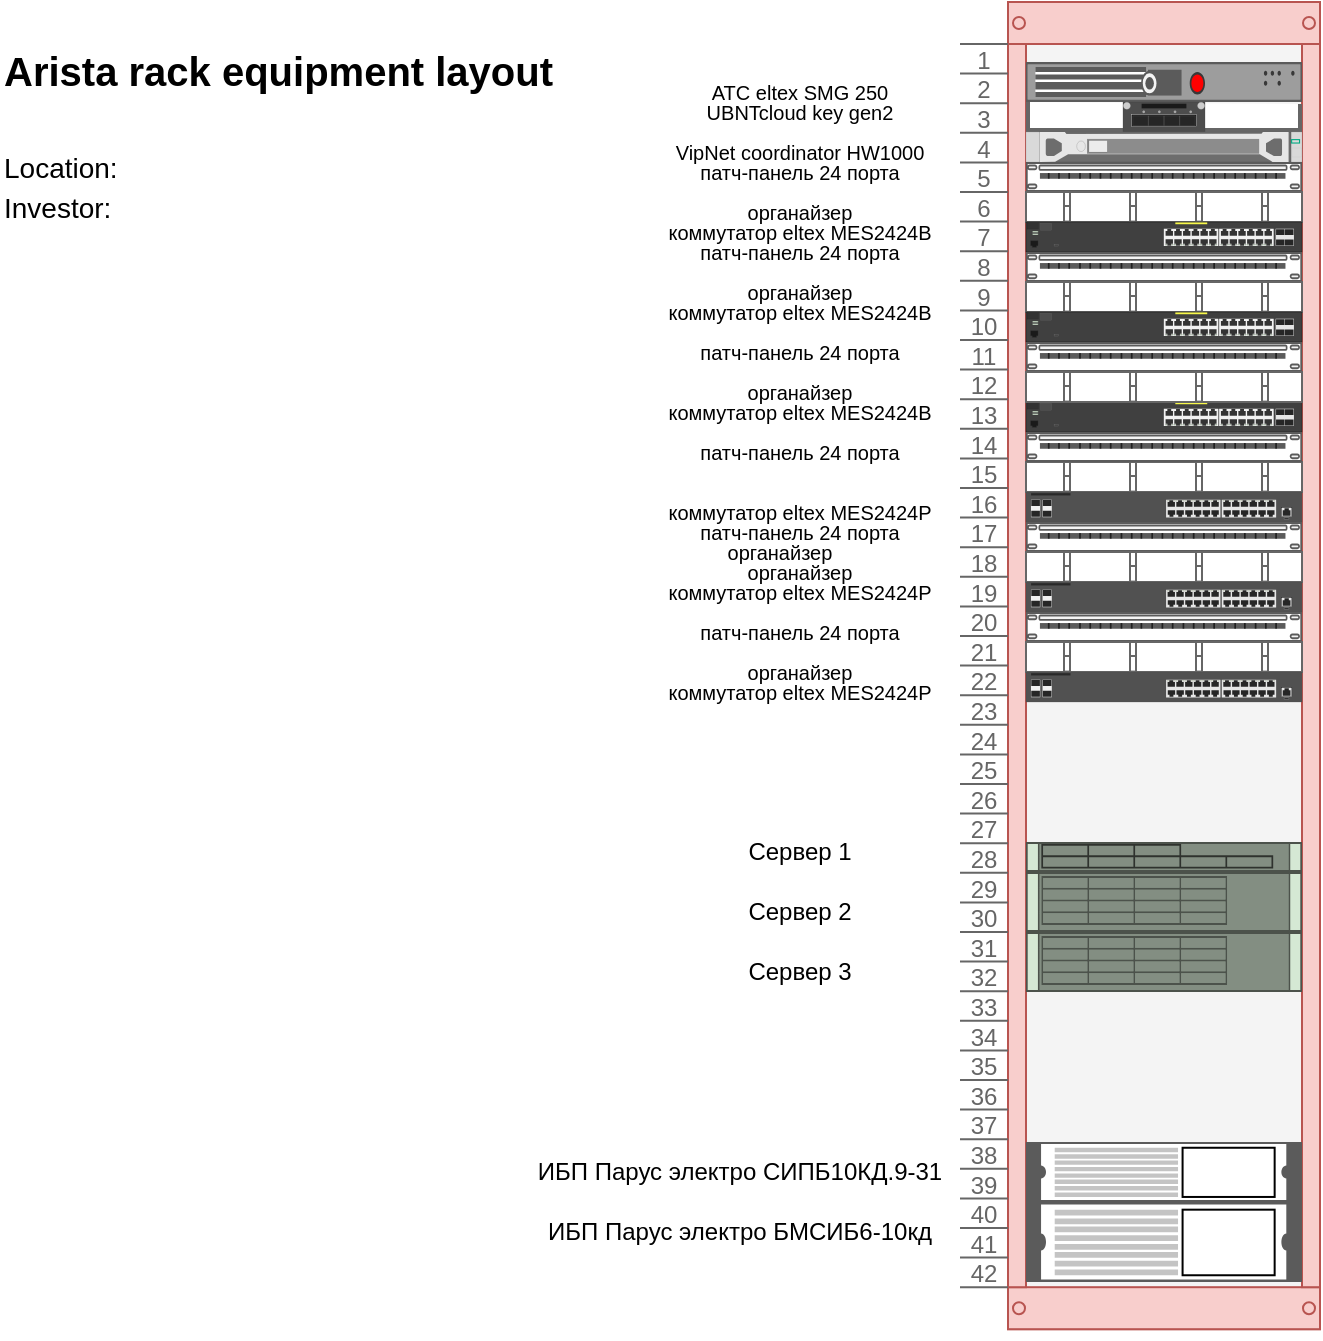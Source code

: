 <mxfile version="22.0.3" type="github">
  <diagram id="l2aKFoh6-Bn0gOPZ2l0T" name="Page-1">
    <mxGraphModel dx="791" dy="417" grid="1" gridSize="10" guides="1" tooltips="1" connect="1" arrows="1" fold="1" page="1" pageScale="1" pageWidth="1169" pageHeight="827" math="0" shadow="0">
      <root>
        <mxCell id="0" />
        <mxCell id="1" parent="0" />
        <mxCell id="mpq5AgpwV83IM184FDqD-40" value="Arista rack equipment layout" style="text;html=1;resizable=1;points=[];autosize=0;align=left;verticalAlign=top;spacingTop=-4;fontSize=20;fontStyle=1" parent="1" vertex="1">
          <mxGeometry x="40" y="40" width="580" height="30" as="geometry" />
        </mxCell>
        <mxCell id="mpq5AgpwV83IM184FDqD-41" value="Location:" style="text;html=1;resizable=1;points=[];autosize=0;align=left;verticalAlign=middle;spacingTop=-4;fontSize=14;fontStyle=0" parent="1" vertex="1">
          <mxGeometry x="40" y="100" width="580" height="10" as="geometry" />
        </mxCell>
        <mxCell id="mpq5AgpwV83IM184FDqD-42" value="Investor:" style="text;html=1;resizable=1;points=[];autosize=0;align=left;verticalAlign=middle;spacingTop=-4;fontSize=14;fontStyle=0" parent="1" vertex="1">
          <mxGeometry x="40" y="110" width="580" height="30" as="geometry" />
        </mxCell>
        <mxCell id="NhcDqB4aRzfar5cejF2m-3" value="" style="strokeColor=#b85450;html=1;verticalLabelPosition=bottom;labelBackgroundColor=default;verticalAlign=top;outlineConnect=0;shadow=0;dashed=0;shape=mxgraph.rackGeneral.rackCabinet3;fillColor2=#f4f4f4;container=1;collapsible=0;childLayout=rack;allowGaps=1;marginLeft=33;marginRight=9;marginTop=21;marginBottom=22;textColor=#666666;numDisp=ascend;fillColor=#f8cecc;" vertex="1" parent="1">
          <mxGeometry x="520" y="20" width="180" height="668" as="geometry" />
        </mxCell>
        <mxCell id="NhcDqB4aRzfar5cejF2m-58" value="" style="strokeColor=#666666;html=1;labelPosition=right;align=left;spacingLeft=15;shadow=0;dashed=0;outlineConnect=0;shape=mxgraph.rack.f5.arx_500;" vertex="1" parent="NhcDqB4aRzfar5cejF2m-3">
          <mxGeometry x="33" y="30" width="138" height="20" as="geometry" />
        </mxCell>
        <mxCell id="NhcDqB4aRzfar5cejF2m-56" value="" style="strokeColor=#666666;html=1;labelPosition=right;align=left;spacingLeft=15;shadow=0;dashed=0;outlineConnect=0;shape=mxgraph.rackGeneral.shelf;container=1;collapsible=0" vertex="1" parent="NhcDqB4aRzfar5cejF2m-3">
          <mxGeometry x="33" y="50" width="138" height="15" as="geometry" />
        </mxCell>
        <mxCell id="NhcDqB4aRzfar5cejF2m-57" value="" style="html=1;verticalLabelPosition=bottom;verticalAlign=top;outlineConnect=0;shadow=0;dashed=0;shape=mxgraph.rack.hpe_aruba.switches.jl083a_3810m_2930m_4_port_10gbe_sfpplus_module;" vertex="1" parent="NhcDqB4aRzfar5cejF2m-56">
          <mxGeometry x="48.5" width="41" height="15" as="geometry" />
        </mxCell>
        <mxCell id="NhcDqB4aRzfar5cejF2m-54" value="" style="html=1;verticalLabelPosition=bottom;verticalAlign=top;outlineConnect=0;shadow=0;dashed=0;shape=mxgraph.rack.hpe_aruba.security.aruba_clearpass_c3000_front;movable=1;resizable=1;rotatable=1;deletable=1;editable=1;locked=0;connectable=1;fillColor=#d80073;strokeColor=#A50040;fontColor=#ffffff;" vertex="1" parent="NhcDqB4aRzfar5cejF2m-3">
          <mxGeometry x="33" y="65" width="138" height="15" as="geometry" />
        </mxCell>
        <mxCell id="NhcDqB4aRzfar5cejF2m-10" value="" style="strokeColor=#666666;html=1;labelPosition=right;align=left;spacingLeft=15;shadow=0;dashed=0;outlineConnect=0;shape=mxgraph.rack.general.cat5e_rack_mount_patch_panel_24_ports;" vertex="1" parent="NhcDqB4aRzfar5cejF2m-3">
          <mxGeometry x="33" y="80" width="138" height="15" as="geometry" />
        </mxCell>
        <mxCell id="NhcDqB4aRzfar5cejF2m-12" value="" style="strokeColor=#666666;html=1;labelPosition=right;align=left;spacingLeft=15;shadow=0;dashed=0;outlineConnect=0;shape=mxgraph.rackGeneral.horCableDuct;" vertex="1" parent="NhcDqB4aRzfar5cejF2m-3">
          <mxGeometry x="33" y="95" width="138" height="15" as="geometry" />
        </mxCell>
        <mxCell id="NhcDqB4aRzfar5cejF2m-7" value="ячсячс" style="html=1;verticalLabelPosition=bottom;verticalAlign=top;outlineConnect=0;shadow=0;dashed=0;shape=mxgraph.rack.hpe_aruba.switches.j9773a_2530_24g_poeplus_switch;" vertex="1" parent="NhcDqB4aRzfar5cejF2m-3">
          <mxGeometry x="33" y="110" width="138" height="15" as="geometry" />
        </mxCell>
        <mxCell id="NhcDqB4aRzfar5cejF2m-13" value="" style="strokeColor=#666666;html=1;labelPosition=right;align=left;spacingLeft=15;shadow=0;dashed=0;outlineConnect=0;shape=mxgraph.rack.general.cat5e_rack_mount_patch_panel_24_ports;" vertex="1" parent="NhcDqB4aRzfar5cejF2m-3">
          <mxGeometry x="33" y="125" width="138" height="15" as="geometry" />
        </mxCell>
        <mxCell id="NhcDqB4aRzfar5cejF2m-14" value="" style="strokeColor=#666666;html=1;labelPosition=right;align=left;spacingLeft=15;shadow=0;dashed=0;outlineConnect=0;shape=mxgraph.rackGeneral.horCableDuct;" vertex="1" parent="NhcDqB4aRzfar5cejF2m-3">
          <mxGeometry x="33" y="140" width="138" height="15" as="geometry" />
        </mxCell>
        <mxCell id="NhcDqB4aRzfar5cejF2m-15" value="" style="html=1;verticalLabelPosition=bottom;verticalAlign=top;outlineConnect=0;shadow=0;dashed=0;shape=mxgraph.rack.hpe_aruba.switches.j9773a_2530_24g_poeplus_switch;" vertex="1" parent="NhcDqB4aRzfar5cejF2m-3">
          <mxGeometry x="33" y="155" width="138" height="15" as="geometry" />
        </mxCell>
        <mxCell id="NhcDqB4aRzfar5cejF2m-16" value="" style="strokeColor=#666666;html=1;labelPosition=right;align=left;spacingLeft=15;shadow=0;dashed=0;outlineConnect=0;shape=mxgraph.rack.general.cat5e_rack_mount_patch_panel_24_ports;" vertex="1" parent="NhcDqB4aRzfar5cejF2m-3">
          <mxGeometry x="33" y="170" width="138" height="15" as="geometry" />
        </mxCell>
        <mxCell id="NhcDqB4aRzfar5cejF2m-18" value="" style="html=1;verticalLabelPosition=bottom;verticalAlign=top;outlineConnect=0;shadow=0;dashed=0;shape=mxgraph.rack.hpe_aruba.switches.j9773a_2530_24g_poeplus_switch;" vertex="1" parent="NhcDqB4aRzfar5cejF2m-3">
          <mxGeometry x="33" y="200" width="138" height="15" as="geometry" />
        </mxCell>
        <mxCell id="NhcDqB4aRzfar5cejF2m-17" value="" style="strokeColor=#666666;html=1;labelPosition=right;align=left;spacingLeft=15;shadow=0;dashed=0;outlineConnect=0;shape=mxgraph.rackGeneral.horCableDuct;" vertex="1" parent="NhcDqB4aRzfar5cejF2m-3">
          <mxGeometry x="33" y="185" width="138" height="15" as="geometry" />
        </mxCell>
        <mxCell id="NhcDqB4aRzfar5cejF2m-20" value="" style="strokeColor=#666666;html=1;labelPosition=right;align=left;spacingLeft=15;shadow=0;dashed=0;outlineConnect=0;shape=mxgraph.rackGeneral.horCableDuct;" vertex="1" parent="NhcDqB4aRzfar5cejF2m-3">
          <mxGeometry x="33" y="230" width="138" height="15" as="geometry" />
        </mxCell>
        <mxCell id="NhcDqB4aRzfar5cejF2m-19" value="" style="strokeColor=#666666;html=1;labelPosition=right;align=left;spacingLeft=15;shadow=0;dashed=0;outlineConnect=0;shape=mxgraph.rack.general.cat5e_rack_mount_patch_panel_24_ports;" vertex="1" parent="NhcDqB4aRzfar5cejF2m-3">
          <mxGeometry x="33" y="215" width="138" height="15" as="geometry" />
        </mxCell>
        <mxCell id="NhcDqB4aRzfar5cejF2m-8" value="" style="html=1;verticalLabelPosition=bottom;verticalAlign=top;outlineConnect=0;shadow=0;dashed=0;shape=mxgraph.rack.hpe_aruba.switches.jl255a_aruba_2930f_24g_poeplus_4sfpplus_switch;" vertex="1" parent="NhcDqB4aRzfar5cejF2m-3">
          <mxGeometry x="33" y="245" width="138" height="15" as="geometry" />
        </mxCell>
        <mxCell id="NhcDqB4aRzfar5cejF2m-22" value="" style="strokeColor=#666666;html=1;labelPosition=right;align=left;spacingLeft=15;shadow=0;dashed=0;outlineConnect=0;shape=mxgraph.rack.general.cat5e_rack_mount_patch_panel_24_ports;" vertex="1" parent="NhcDqB4aRzfar5cejF2m-3">
          <mxGeometry x="33" y="260" width="138" height="15" as="geometry" />
        </mxCell>
        <mxCell id="NhcDqB4aRzfar5cejF2m-21" value="" style="strokeColor=#666666;html=1;labelPosition=right;align=left;spacingLeft=15;shadow=0;dashed=0;outlineConnect=0;shape=mxgraph.rackGeneral.horCableDuct;" vertex="1" parent="NhcDqB4aRzfar5cejF2m-3">
          <mxGeometry x="33" y="275" width="138" height="15" as="geometry" />
        </mxCell>
        <mxCell id="NhcDqB4aRzfar5cejF2m-23" value="" style="html=1;verticalLabelPosition=bottom;verticalAlign=top;outlineConnect=0;shadow=0;dashed=0;shape=mxgraph.rack.hpe_aruba.switches.jl255a_aruba_2930f_24g_poeplus_4sfpplus_switch;" vertex="1" parent="NhcDqB4aRzfar5cejF2m-3">
          <mxGeometry x="33" y="290" width="138" height="15" as="geometry" />
        </mxCell>
        <mxCell id="NhcDqB4aRzfar5cejF2m-25" value="" style="strokeColor=#666666;html=1;labelPosition=right;align=left;spacingLeft=15;shadow=0;dashed=0;outlineConnect=0;shape=mxgraph.rack.general.cat5e_rack_mount_patch_panel_24_ports;" vertex="1" parent="NhcDqB4aRzfar5cejF2m-3">
          <mxGeometry x="33" y="305" width="138" height="15" as="geometry" />
        </mxCell>
        <mxCell id="NhcDqB4aRzfar5cejF2m-24" value="" style="strokeColor=#666666;html=1;labelPosition=right;align=left;spacingLeft=15;shadow=0;dashed=0;outlineConnect=0;shape=mxgraph.rackGeneral.horCableDuct;" vertex="1" parent="NhcDqB4aRzfar5cejF2m-3">
          <mxGeometry x="33" y="320" width="138" height="15" as="geometry" />
        </mxCell>
        <mxCell id="NhcDqB4aRzfar5cejF2m-26" value="" style="html=1;verticalLabelPosition=bottom;verticalAlign=top;outlineConnect=0;shadow=0;dashed=0;shape=mxgraph.rack.hpe_aruba.switches.jl255a_aruba_2930f_24g_poeplus_4sfpplus_switch;" vertex="1" parent="NhcDqB4aRzfar5cejF2m-3">
          <mxGeometry x="33" y="335" width="138" height="15" as="geometry" />
        </mxCell>
        <mxCell id="NhcDqB4aRzfar5cejF2m-27" value="" style="shape=mxgraph.rack.hp.hp_proliant_dl360p_g8;html=1;labelPosition=right;align=left;spacingLeft=15;dashed=0;shadow=0;fillColor=#d5e8d4;strokeColor=#82b366;" vertex="1" parent="NhcDqB4aRzfar5cejF2m-3">
          <mxGeometry x="33" y="420" width="138" height="15" as="geometry" />
        </mxCell>
        <mxCell id="NhcDqB4aRzfar5cejF2m-28" value="" style="shape=mxgraph.rack.hp.hp_proliant_dl380p_g8;html=1;labelPosition=right;align=left;spacingLeft=15;dashed=0;shadow=0;fillColor=#d5e8d4;strokeColor=#82b366;" vertex="1" parent="NhcDqB4aRzfar5cejF2m-3">
          <mxGeometry x="33" y="435" width="138" height="30" as="geometry" />
        </mxCell>
        <mxCell id="NhcDqB4aRzfar5cejF2m-53" value="" style="shape=mxgraph.rack.hp.hp_proliant_dl380p_g8;html=1;labelPosition=right;align=left;spacingLeft=15;dashed=0;shadow=0;fillColor=#d5e8d4;strokeColor=#82b366;" vertex="1" parent="NhcDqB4aRzfar5cejF2m-3">
          <mxGeometry x="33" y="465" width="138" height="30" as="geometry" />
        </mxCell>
        <mxCell id="NhcDqB4aRzfar5cejF2m-6" value="" style="shape=mxgraph.rack.apc.apc_smart_ups_1000-3000_va_2u;html=1;labelPosition=right;align=left;spacingLeft=15;dashed=0;shadow=0;fillColor=#ffffff;" vertex="1" parent="NhcDqB4aRzfar5cejF2m-3">
          <mxGeometry x="33" y="570" width="138" height="30" as="geometry" />
        </mxCell>
        <mxCell id="NhcDqB4aRzfar5cejF2m-5" value="" style="shape=mxgraph.rack.apc.apc_smart_ups_1000-3000_va_2u;html=1;labelPosition=right;align=left;spacingLeft=15;dashed=0;shadow=0;fillColor=#ffffff;" vertex="1" parent="NhcDqB4aRzfar5cejF2m-3">
          <mxGeometry x="33" y="600" width="138" height="40" as="geometry" />
        </mxCell>
        <mxCell id="NhcDqB4aRzfar5cejF2m-59" value="&lt;div style=&quot;font-size: 11px;&quot;&gt;&lt;font style=&quot;font-size: 10px;&quot;&gt;АТС eltex SMG 250&lt;/font&gt;&lt;/div&gt;" style="text;html=1;strokeColor=none;fillColor=none;align=center;verticalAlign=middle;whiteSpace=wrap;rounded=0;" vertex="1" parent="1">
          <mxGeometry x="340" y="60" width="200" height="10" as="geometry" />
        </mxCell>
        <mxCell id="NhcDqB4aRzfar5cejF2m-60" value="&lt;div style=&quot;font-size: 11px;&quot;&gt;&lt;font style=&quot;font-size: 10px;&quot;&gt;UBNTcloud key gen2&lt;/font&gt;&lt;/div&gt;" style="text;html=1;strokeColor=none;fillColor=none;align=center;verticalAlign=middle;whiteSpace=wrap;rounded=0;" vertex="1" parent="1">
          <mxGeometry x="340" y="70" width="200" height="10" as="geometry" />
        </mxCell>
        <mxCell id="NhcDqB4aRzfar5cejF2m-61" value="&lt;div style=&quot;font-size: 11px;&quot;&gt;&lt;font style=&quot;font-size: 10px;&quot;&gt;VipNet coordinator HW1000&lt;/font&gt;&lt;/div&gt;" style="text;html=1;strokeColor=none;fillColor=none;align=center;verticalAlign=middle;whiteSpace=wrap;rounded=0;" vertex="1" parent="1">
          <mxGeometry x="340" y="90" width="200" height="10" as="geometry" />
        </mxCell>
        <mxCell id="NhcDqB4aRzfar5cejF2m-62" value="&lt;div style=&quot;font-size: 11px;&quot;&gt;&lt;font style=&quot;font-size: 10px;&quot;&gt;патч-панель 24 порта&lt;/font&gt;&lt;/div&gt;" style="text;html=1;strokeColor=none;fillColor=none;align=center;verticalAlign=middle;whiteSpace=wrap;rounded=0;" vertex="1" parent="1">
          <mxGeometry x="340" y="100" width="200" height="10" as="geometry" />
        </mxCell>
        <mxCell id="NhcDqB4aRzfar5cejF2m-64" value="&lt;div style=&quot;font-size: 11px;&quot;&gt;&lt;font style=&quot;font-size: 10px;&quot;&gt;органайзер&lt;/font&gt;&lt;/div&gt;" style="text;html=1;strokeColor=none;fillColor=none;align=center;verticalAlign=middle;whiteSpace=wrap;rounded=0;" vertex="1" parent="1">
          <mxGeometry x="340" y="120" width="200" height="10" as="geometry" />
        </mxCell>
        <mxCell id="NhcDqB4aRzfar5cejF2m-65" value="&lt;div style=&quot;font-size: 11px;&quot;&gt;&lt;font style=&quot;font-size: 10px;&quot;&gt;коммутатор eltex MES2424B&lt;/font&gt;&lt;/div&gt;" style="text;html=1;strokeColor=none;fillColor=none;align=center;verticalAlign=middle;whiteSpace=wrap;rounded=0;" vertex="1" parent="1">
          <mxGeometry x="340" y="130" width="200" height="10" as="geometry" />
        </mxCell>
        <mxCell id="NhcDqB4aRzfar5cejF2m-66" value="&lt;div style=&quot;font-size: 11px;&quot;&gt;&lt;font style=&quot;font-size: 10px;&quot;&gt;патч-панель 24 порта&lt;/font&gt;&lt;/div&gt;" style="text;html=1;strokeColor=none;fillColor=none;align=center;verticalAlign=middle;whiteSpace=wrap;rounded=0;" vertex="1" parent="1">
          <mxGeometry x="340" y="140" width="200" height="10" as="geometry" />
        </mxCell>
        <mxCell id="NhcDqB4aRzfar5cejF2m-67" value="&lt;div style=&quot;font-size: 11px;&quot;&gt;&lt;font style=&quot;font-size: 10px;&quot;&gt;органайзер&lt;/font&gt;&lt;/div&gt;" style="text;html=1;strokeColor=none;fillColor=none;align=center;verticalAlign=middle;whiteSpace=wrap;rounded=0;" vertex="1" parent="1">
          <mxGeometry x="340" y="160" width="200" height="10" as="geometry" />
        </mxCell>
        <mxCell id="NhcDqB4aRzfar5cejF2m-68" value="&lt;div style=&quot;font-size: 11px;&quot;&gt;&lt;font style=&quot;font-size: 10px;&quot;&gt;коммутатор eltex MES2424B&lt;/font&gt;&lt;/div&gt;" style="text;html=1;strokeColor=none;fillColor=none;align=center;verticalAlign=middle;whiteSpace=wrap;rounded=0;" vertex="1" parent="1">
          <mxGeometry x="340" y="170" width="200" height="10" as="geometry" />
        </mxCell>
        <mxCell id="NhcDqB4aRzfar5cejF2m-69" value="&lt;div style=&quot;font-size: 11px;&quot;&gt;&lt;font style=&quot;font-size: 10px;&quot;&gt;патч-панель 24 порта&lt;/font&gt;&lt;/div&gt;" style="text;html=1;strokeColor=none;fillColor=none;align=center;verticalAlign=middle;whiteSpace=wrap;rounded=0;" vertex="1" parent="1">
          <mxGeometry x="340" y="190" width="200" height="10" as="geometry" />
        </mxCell>
        <mxCell id="NhcDqB4aRzfar5cejF2m-70" value="&lt;div style=&quot;font-size: 11px;&quot;&gt;&lt;font style=&quot;font-size: 10px;&quot;&gt;органайзер&lt;/font&gt;&lt;/div&gt;" style="text;html=1;strokeColor=none;fillColor=none;align=center;verticalAlign=middle;whiteSpace=wrap;rounded=0;" vertex="1" parent="1">
          <mxGeometry x="340" y="210" width="200" height="10" as="geometry" />
        </mxCell>
        <mxCell id="NhcDqB4aRzfar5cejF2m-71" value="&lt;div style=&quot;font-size: 11px;&quot;&gt;&lt;font style=&quot;font-size: 10px;&quot;&gt;коммутатор eltex MES2424B&lt;/font&gt;&lt;/div&gt;" style="text;html=1;strokeColor=none;fillColor=none;align=center;verticalAlign=middle;whiteSpace=wrap;rounded=0;" vertex="1" parent="1">
          <mxGeometry x="340" y="220" width="200" height="10" as="geometry" />
        </mxCell>
        <mxCell id="NhcDqB4aRzfar5cejF2m-72" value="&lt;div style=&quot;font-size: 11px;&quot;&gt;&lt;font style=&quot;font-size: 10px;&quot;&gt;патч-панель 24 порта&lt;/font&gt;&lt;/div&gt;" style="text;html=1;strokeColor=none;fillColor=none;align=center;verticalAlign=middle;whiteSpace=wrap;rounded=0;" vertex="1" parent="1">
          <mxGeometry x="340" y="240" width="200" height="10" as="geometry" />
        </mxCell>
        <mxCell id="NhcDqB4aRzfar5cejF2m-73" value="&lt;div style=&quot;font-size: 11px;&quot;&gt;&lt;font style=&quot;font-size: 10px;&quot;&gt;органайзер&lt;/font&gt;&lt;/div&gt;" style="text;html=1;strokeColor=none;fillColor=none;align=center;verticalAlign=middle;whiteSpace=wrap;rounded=0;" vertex="1" parent="1">
          <mxGeometry x="330" y="290" width="200" height="10" as="geometry" />
        </mxCell>
        <mxCell id="NhcDqB4aRzfar5cejF2m-74" value="&lt;div style=&quot;font-size: 11px;&quot;&gt;&lt;font style=&quot;font-size: 10px;&quot;&gt;коммутатор eltex MES2424P&lt;/font&gt;&lt;/div&gt;" style="text;html=1;strokeColor=none;fillColor=none;align=center;verticalAlign=middle;whiteSpace=wrap;rounded=0;" vertex="1" parent="1">
          <mxGeometry x="340" y="270" width="200" height="10" as="geometry" />
        </mxCell>
        <mxCell id="NhcDqB4aRzfar5cejF2m-78" value="&lt;div style=&quot;font-size: 11px;&quot;&gt;&lt;font style=&quot;font-size: 10px;&quot;&gt;патч-панель 24 порта&lt;/font&gt;&lt;/div&gt;" style="text;html=1;strokeColor=none;fillColor=none;align=center;verticalAlign=middle;whiteSpace=wrap;rounded=0;" vertex="1" parent="1">
          <mxGeometry x="340" y="280" width="200" height="10" as="geometry" />
        </mxCell>
        <mxCell id="NhcDqB4aRzfar5cejF2m-79" value="&lt;div style=&quot;font-size: 11px;&quot;&gt;&lt;font style=&quot;font-size: 10px;&quot;&gt;органайзер&lt;/font&gt;&lt;/div&gt;" style="text;html=1;strokeColor=none;fillColor=none;align=center;verticalAlign=middle;whiteSpace=wrap;rounded=0;" vertex="1" parent="1">
          <mxGeometry x="340" y="300" width="200" height="10" as="geometry" />
        </mxCell>
        <mxCell id="NhcDqB4aRzfar5cejF2m-80" value="&lt;div style=&quot;font-size: 11px;&quot;&gt;&lt;font style=&quot;font-size: 10px;&quot;&gt;коммутатор eltex MES2424P&lt;/font&gt;&lt;/div&gt;" style="text;html=1;strokeColor=none;fillColor=none;align=center;verticalAlign=middle;whiteSpace=wrap;rounded=0;" vertex="1" parent="1">
          <mxGeometry x="340" y="310" width="200" height="10" as="geometry" />
        </mxCell>
        <mxCell id="NhcDqB4aRzfar5cejF2m-81" value="&lt;div style=&quot;font-size: 11px;&quot;&gt;&lt;font style=&quot;font-size: 10px;&quot;&gt;патч-панель 24 порта&lt;/font&gt;&lt;/div&gt;" style="text;html=1;strokeColor=none;fillColor=none;align=center;verticalAlign=middle;whiteSpace=wrap;rounded=0;" vertex="1" parent="1">
          <mxGeometry x="340" y="330" width="200" height="10" as="geometry" />
        </mxCell>
        <mxCell id="NhcDqB4aRzfar5cejF2m-82" value="&lt;div style=&quot;font-size: 11px;&quot;&gt;&lt;font style=&quot;font-size: 10px;&quot;&gt;органайзер&lt;/font&gt;&lt;/div&gt;" style="text;html=1;strokeColor=none;fillColor=none;align=center;verticalAlign=middle;whiteSpace=wrap;rounded=0;" vertex="1" parent="1">
          <mxGeometry x="340" y="350" width="200" height="10" as="geometry" />
        </mxCell>
        <mxCell id="NhcDqB4aRzfar5cejF2m-83" value="&lt;div style=&quot;font-size: 11px;&quot;&gt;&lt;font style=&quot;font-size: 10px;&quot;&gt;коммутатор eltex MES2424P&lt;/font&gt;&lt;/div&gt;" style="text;html=1;strokeColor=none;fillColor=none;align=center;verticalAlign=middle;whiteSpace=wrap;rounded=0;" vertex="1" parent="1">
          <mxGeometry x="340" y="360" width="200" height="10" as="geometry" />
        </mxCell>
        <mxCell id="NhcDqB4aRzfar5cejF2m-84" value="Сервер 1" style="text;html=1;strokeColor=none;fillColor=none;align=center;verticalAlign=middle;whiteSpace=wrap;rounded=0;" vertex="1" parent="1">
          <mxGeometry x="340" y="440" width="200" height="10" as="geometry" />
        </mxCell>
        <mxCell id="NhcDqB4aRzfar5cejF2m-86" value="&lt;div&gt;Сервер 2&lt;/div&gt;" style="text;html=1;strokeColor=none;fillColor=none;align=center;verticalAlign=middle;whiteSpace=wrap;rounded=0;" vertex="1" parent="1">
          <mxGeometry x="340" y="470" width="200" height="10" as="geometry" />
        </mxCell>
        <mxCell id="NhcDqB4aRzfar5cejF2m-87" value="Сервер 3" style="text;html=1;strokeColor=none;fillColor=none;align=center;verticalAlign=middle;whiteSpace=wrap;rounded=0;" vertex="1" parent="1">
          <mxGeometry x="340" y="500" width="200" height="10" as="geometry" />
        </mxCell>
        <mxCell id="NhcDqB4aRzfar5cejF2m-88" value="ИБП Парус электро СИПБ10КД.9-31" style="text;html=1;strokeColor=none;fillColor=none;align=center;verticalAlign=middle;whiteSpace=wrap;rounded=0;" vertex="1" parent="1">
          <mxGeometry x="300" y="600" width="220" height="10" as="geometry" />
        </mxCell>
        <mxCell id="NhcDqB4aRzfar5cejF2m-89" value="ИБП Парус электро БМСИБ6-10кд" style="text;html=1;strokeColor=none;fillColor=none;align=center;verticalAlign=middle;whiteSpace=wrap;rounded=0;" vertex="1" parent="1">
          <mxGeometry x="300" y="630" width="220" height="10" as="geometry" />
        </mxCell>
      </root>
    </mxGraphModel>
  </diagram>
</mxfile>
